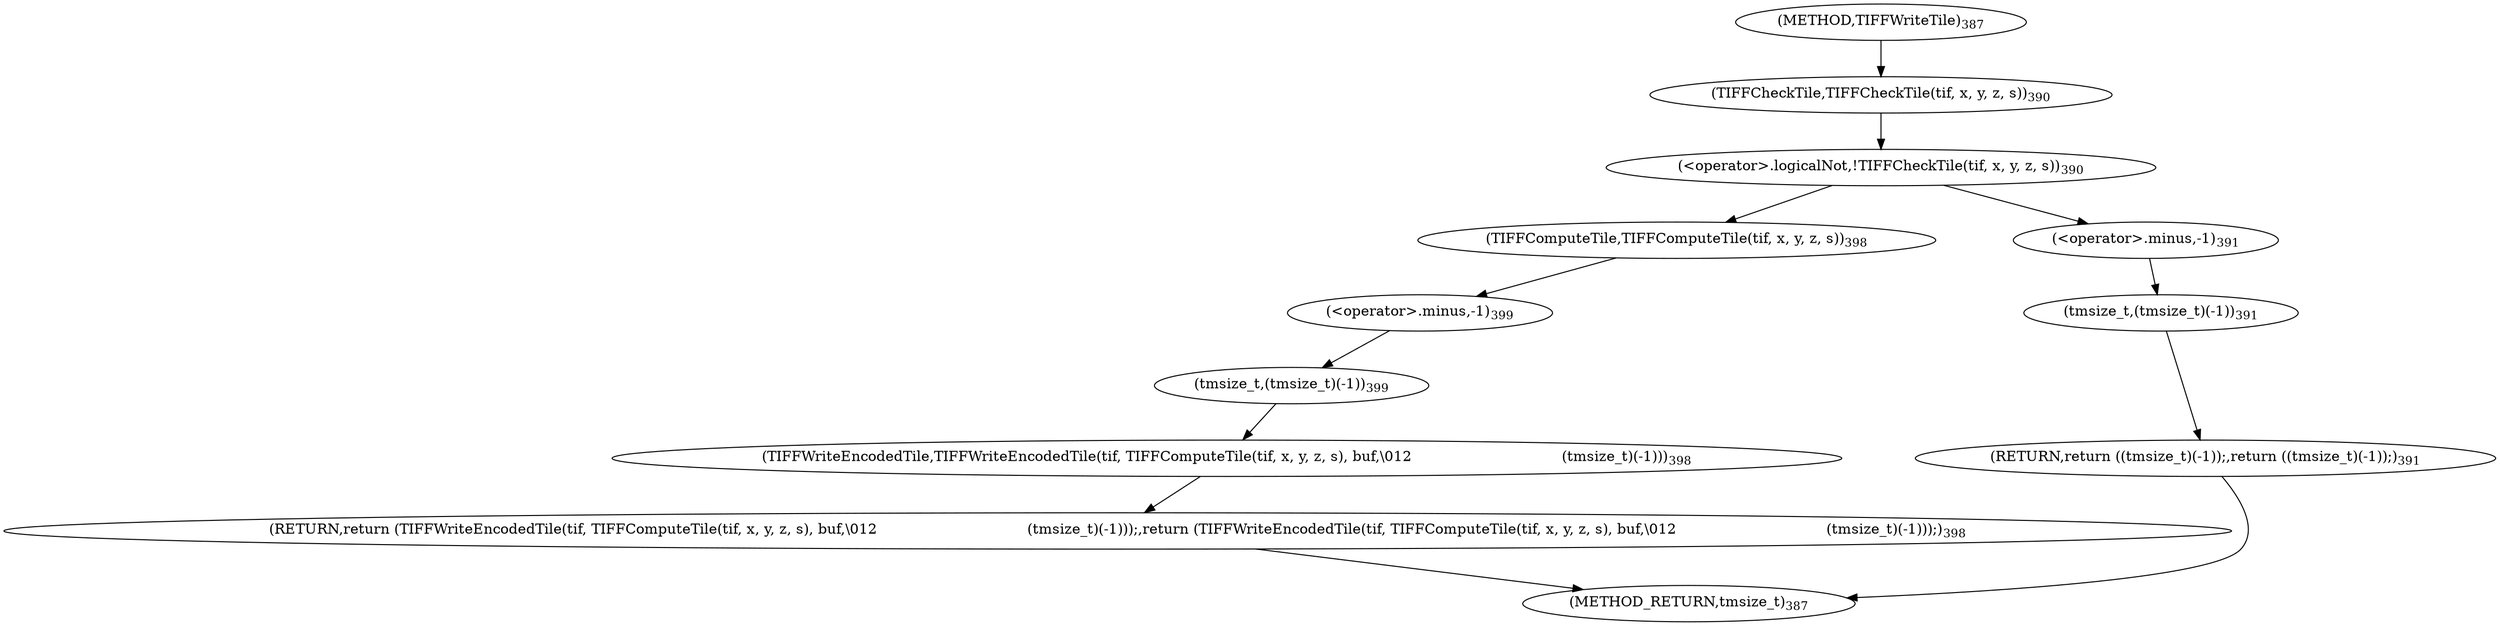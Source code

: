 digraph "TIFFWriteTile" {  
"31329" [label = <(RETURN,return (TIFFWriteEncodedTile(tif, TIFFComputeTile(tif, x, y, z, s), buf,\012                                 (tmsize_t)(-1)));,return (TIFFWriteEncodedTile(tif, TIFFComputeTile(tif, x, y, z, s), buf,\012                                 (tmsize_t)(-1)));)<SUB>398</SUB>> ]
"31317" [label = <(&lt;operator&gt;.logicalNot,!TIFFCheckTile(tif, x, y, z, s))<SUB>390</SUB>> ]
"31330" [label = <(TIFFWriteEncodedTile,TIFFWriteEncodedTile(tif, TIFFComputeTile(tif, x, y, z, s), buf,\012                                 (tmsize_t)(-1)))<SUB>398</SUB>> ]
"31318" [label = <(TIFFCheckTile,TIFFCheckTile(tif, x, y, z, s))<SUB>390</SUB>> ]
"31325" [label = <(RETURN,return ((tmsize_t)(-1));,return ((tmsize_t)(-1));)<SUB>391</SUB>> ]
"31332" [label = <(TIFFComputeTile,TIFFComputeTile(tif, x, y, z, s))<SUB>398</SUB>> ]
"31339" [label = <(tmsize_t,(tmsize_t)(-1))<SUB>399</SUB>> ]
"31326" [label = <(tmsize_t,(tmsize_t)(-1))<SUB>391</SUB>> ]
"31340" [label = <(&lt;operator&gt;.minus,-1)<SUB>399</SUB>> ]
"31327" [label = <(&lt;operator&gt;.minus,-1)<SUB>391</SUB>> ]
"31308" [label = <(METHOD,TIFFWriteTile)<SUB>387</SUB>> ]
"31342" [label = <(METHOD_RETURN,tmsize_t)<SUB>387</SUB>> ]
  "31329" -> "31342" 
  "31317" -> "31327" 
  "31317" -> "31332" 
  "31330" -> "31329" 
  "31318" -> "31317" 
  "31325" -> "31342" 
  "31332" -> "31340" 
  "31339" -> "31330" 
  "31326" -> "31325" 
  "31340" -> "31339" 
  "31327" -> "31326" 
  "31308" -> "31318" 
}
